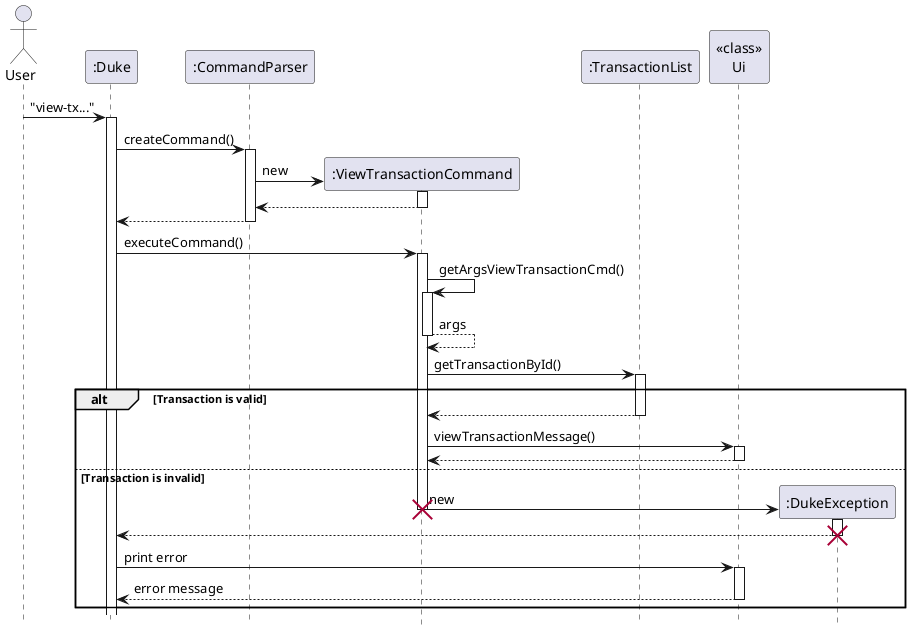 @startuml
hide footbox

Actor User
"User" -> ":Duke": "view-tx..."
activate ":Duke"
":Duke" -> ":CommandParser": createCommand()
activate ":CommandParser"
":CommandParser" -> ":ViewTransactionCommand"**: new
activate ":ViewTransactionCommand"
return
":CommandParser" --> ":Duke"
deactivate

":Duke" -> ":ViewTransactionCommand" : executeCommand()
activate ":ViewTransactionCommand"
":ViewTransactionCommand" -> ":ViewTransactionCommand": getArgsViewTransactionCmd()
activate ":ViewTransactionCommand"
return args
    ":ViewTransactionCommand" -> ":TransactionList": getTransactionById()
    activate ":TransactionList"
alt Transaction is valid
    ":TransactionList" --> ":ViewTransactionCommand":
    deactivate ":TransactionList"

    ":ViewTransactionCommand" -> "<<class>>\nUi": viewTransactionMessage()
    activate "<<class>>\nUi"
    return
    deactivate "<<class>>\nUi"
    deactivate ":TransactionList"
else Transaction is invalid
    ":ViewTransactionCommand" -> ":DukeException"** : new
    destroy ":ViewTransactionCommand"
    activate ":DukeException"
    ":DukeException" --> ":Duke"
    destroy ":DukeException"
    ":Duke" -> "<<class>>\nUi" : print error
    activate "<<class>>\nUi"
    "<<class>>\nUi" --> ":Duke" : error message
    deactivate "<<class>>\nUi"
end
deactivate ":ViewTransactionCommand"

@enduml